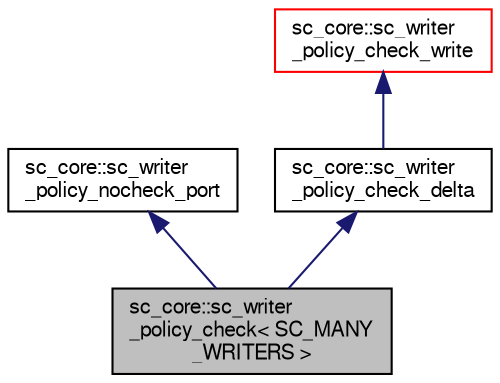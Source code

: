 digraph "sc_core::sc_writer_policy_check&lt; SC_MANY_WRITERS &gt;"
{
  edge [fontname="FreeSans",fontsize="10",labelfontname="FreeSans",labelfontsize="10"];
  node [fontname="FreeSans",fontsize="10",shape=record];
  Node4 [label="sc_core::sc_writer\l_policy_check\< SC_MANY\l_WRITERS \>",height=0.2,width=0.4,color="black", fillcolor="grey75", style="filled", fontcolor="black"];
  Node5 -> Node4 [dir="back",color="midnightblue",fontsize="10",style="solid",fontname="FreeSans"];
  Node5 [label="sc_core::sc_writer\l_policy_nocheck_port",height=0.2,width=0.4,color="black", fillcolor="white", style="filled",URL="$a01368.html"];
  Node6 -> Node4 [dir="back",color="midnightblue",fontsize="10",style="solid",fontname="FreeSans"];
  Node6 [label="sc_core::sc_writer\l_policy_check_delta",height=0.2,width=0.4,color="black", fillcolor="white", style="filled",URL="$a01364.html"];
  Node7 -> Node6 [dir="back",color="midnightblue",fontsize="10",style="solid",fontname="FreeSans"];
  Node7 [label="sc_core::sc_writer\l_policy_check_write",height=0.2,width=0.4,color="red", fillcolor="white", style="filled",URL="$a01360.html"];
}
